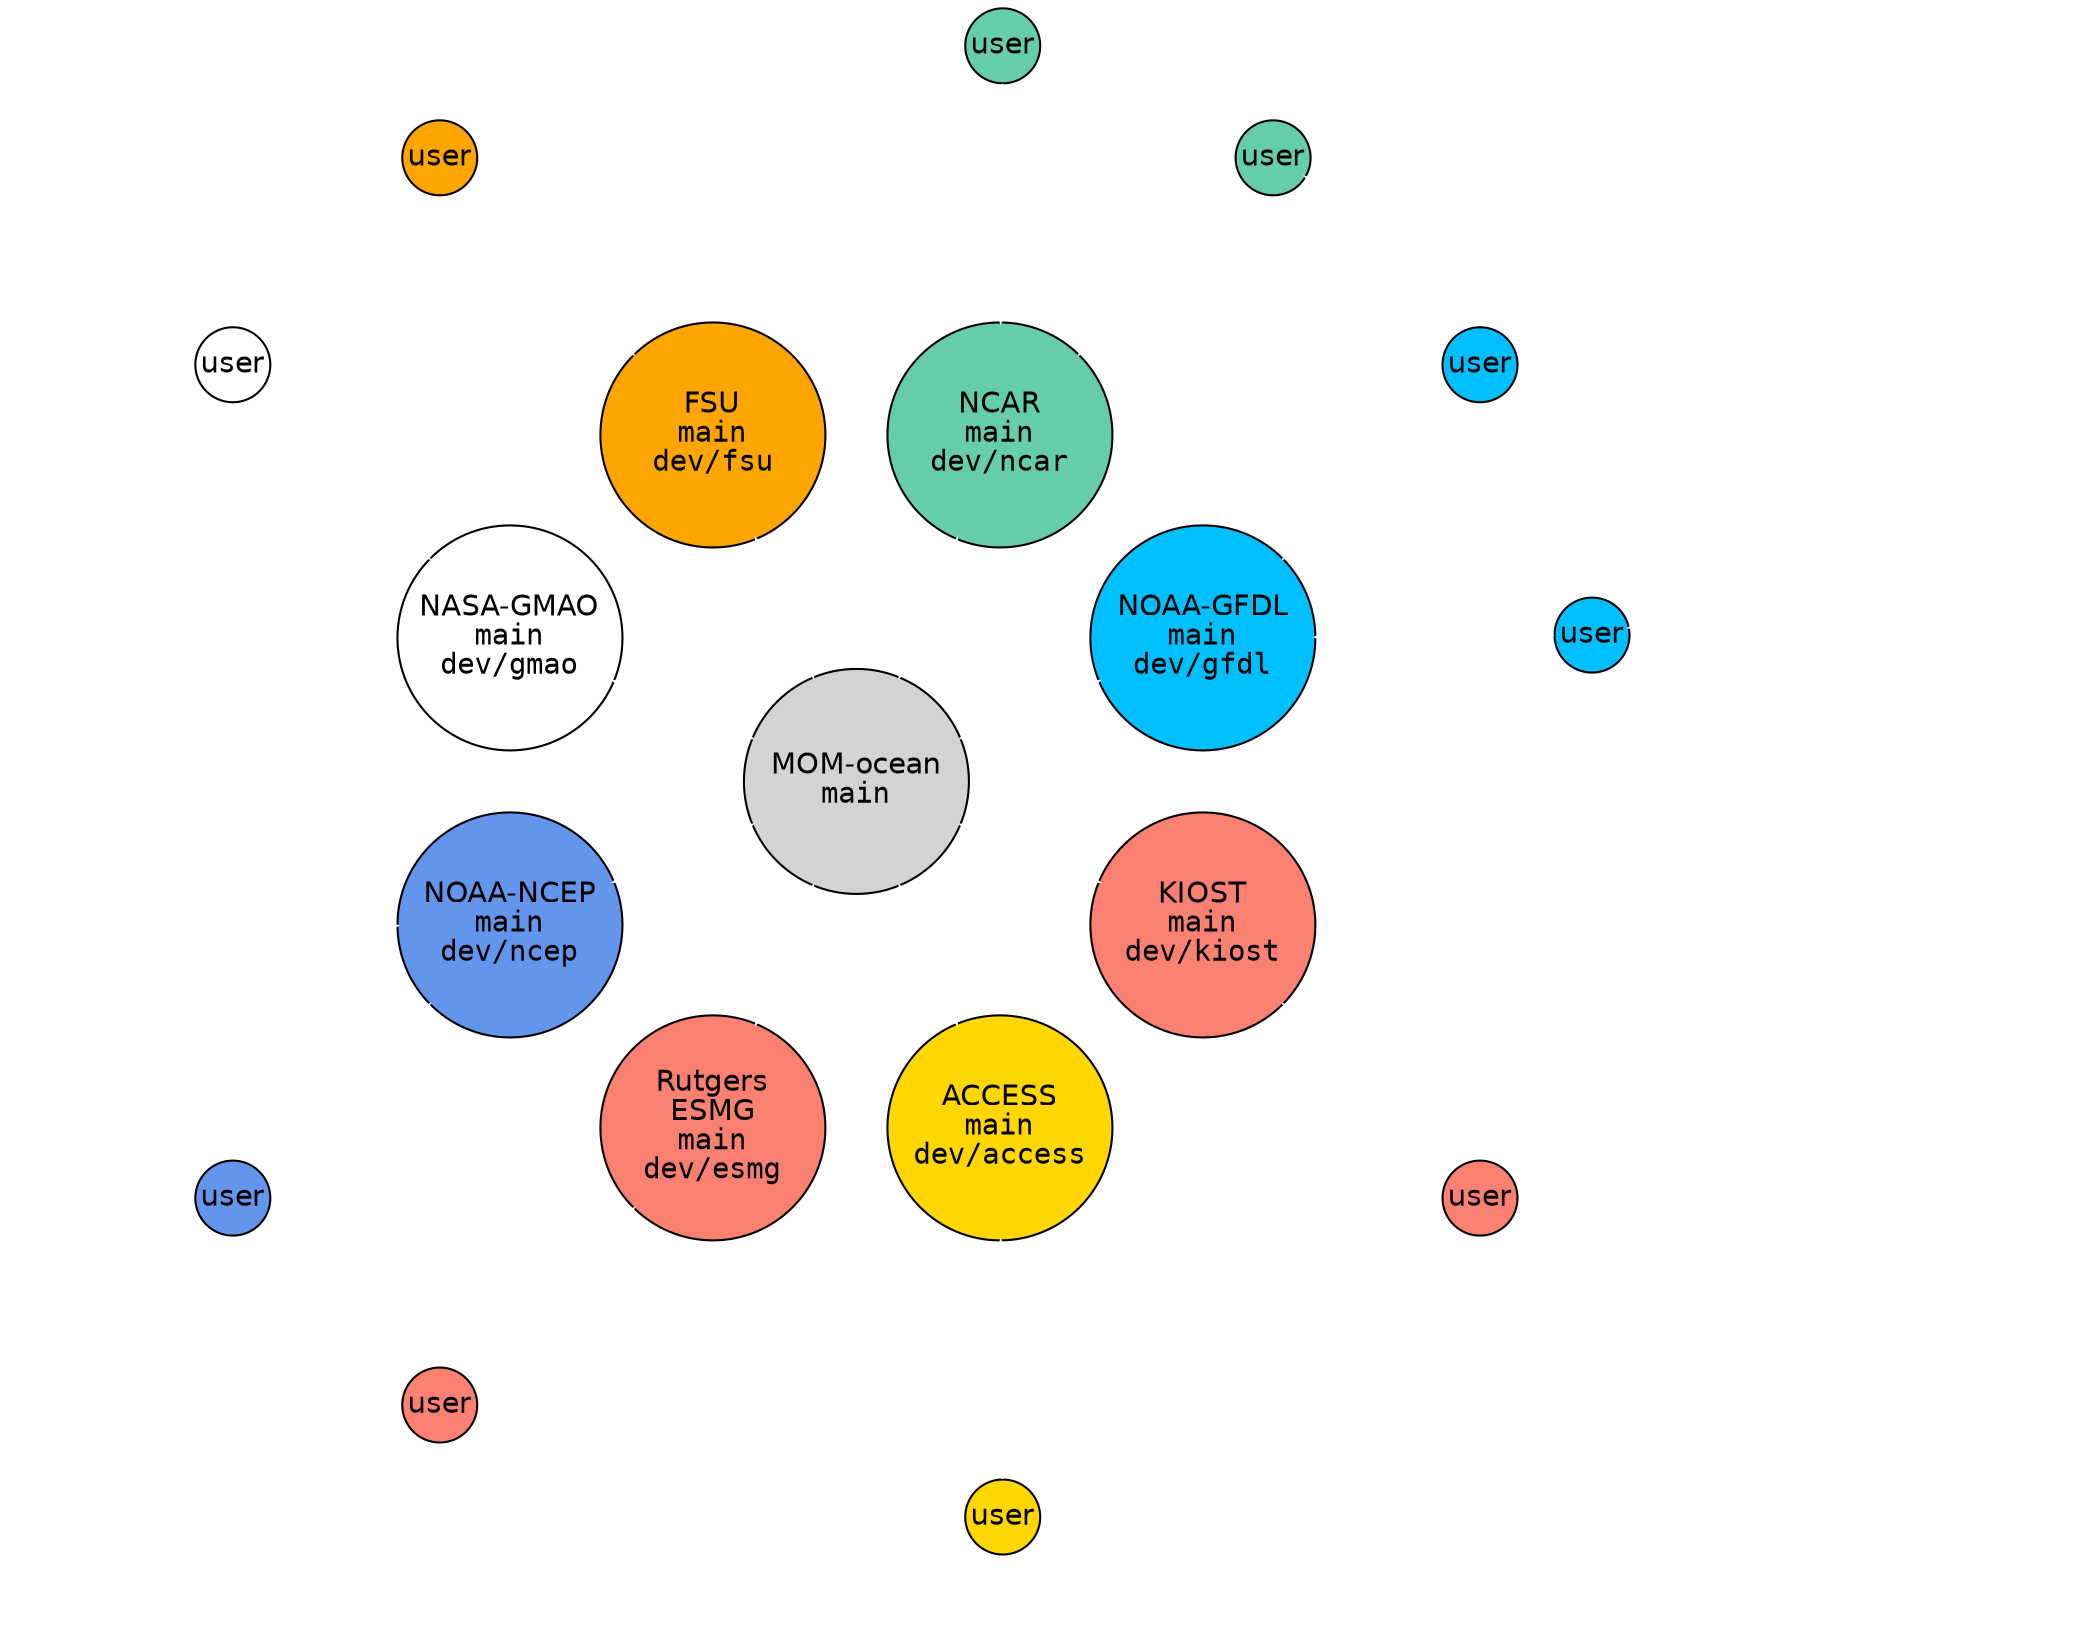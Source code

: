 digraph GitRepos {
    layout = "twopi"
    root = "main"
    ranksep = 2.5
    ratio = auto
    //overlap = false

    concentrate = true
    bgcolor = transparent

    node [
        shape = circle
        style = filled
        //fontcolor = white
        fontname = helvetica
        fixedsize = true
        width = 1.5
    ]
    edge [
        color = white
    ]

    main [
        label = <MOM-ocean<br/><font face="Inconsolata">main</font>>,
    ] 
    gfdl [
        label = <NOAA-GFDL<br/><font face="Inconsolata">main<br/>dev/gfdl</font>>,
        fillcolor = "deepskyblue",
    ]
    ncar [
        label = <NCAR<br/><font face="Inconsolata">main<br/>dev/ncar</font>>,
        fillcolor = "mediumaquamarine",
    ]
    fsu [
        label = <FSU<br/><font face="Inconsolata">main<br/>dev/fsu</font>>,
        fillcolor = "orange",
    ]
    nasa [
        label = <NASA-GMAO<br/><font face="Inconsolata">main<br/>dev/gmao</font>>,
        fillcolor = "white",
    ]
    ncep [
        label = <NOAA-NCEP<br/><font face="Inconsolata">main<br/>dev/ncep</font>>,
        fillcolor = "cornflowerblue",
    ]
    esmg [
        label = <Rutgers<br/>ESMG<br/><font face="Inconsolata">main<br/>dev/esmg</font>>,
        fillcolor = "salmon",
    ]
    access [
        label = <ACCESS<br/><font face="Inconsolata">main<br/>dev/access</font>>,
        fillcolor = "gold",
    ]

    kiost [
        label = <KIOST<br/><font face="Inconsolata">main<br/>dev/kiost</font>>,
        fillcolor = "salmon",
    ]

    gfdl -> main [dir = both]
    ncar -> main [dir = both]
    fsu -> main [dir = both]
    nasa -> main [dir = both]
    ncep -> main [dir = both] 
    esmg -> main [dir = both]
    access -> main [dir = both]
    kiost -> main [dir = both]

    subgraph gfdl_users {
        node [label = "user", fillcolor = "deepskyblue", width=0.5]
        u1_gfdl -> gfdl
        u2_gfdl -> gfdl
    }

    subgraph ncar_users {
        node [label = "user", fillcolor = "mediumaquamarine", width=0.5]
        u1_ncar -> ncar
        u2_ncar -> ncar
    }

    subgraph fsu_users {
        node [label = "user", fillcolor = "orange", width=0.5]
        u2_fsu [style=invis]
        u1_fsu -> fsu
        u2_fsu -> fsu [style=invisible, arrowhead=none]
    }

    subgraph nasa_users {
        u1_nasa [label = "user", fillcolor = "white", width=0.5]
        u2_nasa [style=invis]
        u1_nasa -> nasa
        u2_nasa -> nasa [style=invisible, arrowhead=none]
    }

    subgraph ncep_users {
        node [label = "user", fillcolor = "cornflowerblue", width=0.5]
        note_ncep [label="GitHub\norganizations", shape=plaintext,
            fillcolor=none, fontcolor=white, width=1.5]
        u1_ncep -> ncep
        note_ncep -> ncep
    }

    subgraph esmg_users {
        u1_esmg [label = "user", fillcolor = "salmon", width=0.5]
        u2_esmg [style=invis]
        u1_esmg -> esmg
        u2_esmg -> esmg [style=invisible, arrowhead=none]
    }

    subgraph access_users {
        u1_access [label = "user", fillcolor = "gold", width=0.5]
        u2_access [style=invis]
        u1_access -> access [len=0.1]
        u2_access -> access [style=invisible, arrowhead=none]
    }

    subgraph kiost_users {
        u1_kiost [label = "user", fillcolor = "salmon", width=0.5]
        u2_kiost [style=invis]
        u1_kiost -> kiost
        u2_kiost -> kiost [style=invisible, arrowhead=none]
    }

    forks [label="GitHub\nforks", shape=plaintext, fillcolor=none, 
        fontcolor=white]
    forks -> u1_gfdl
    forks -> u1_ncar
}
